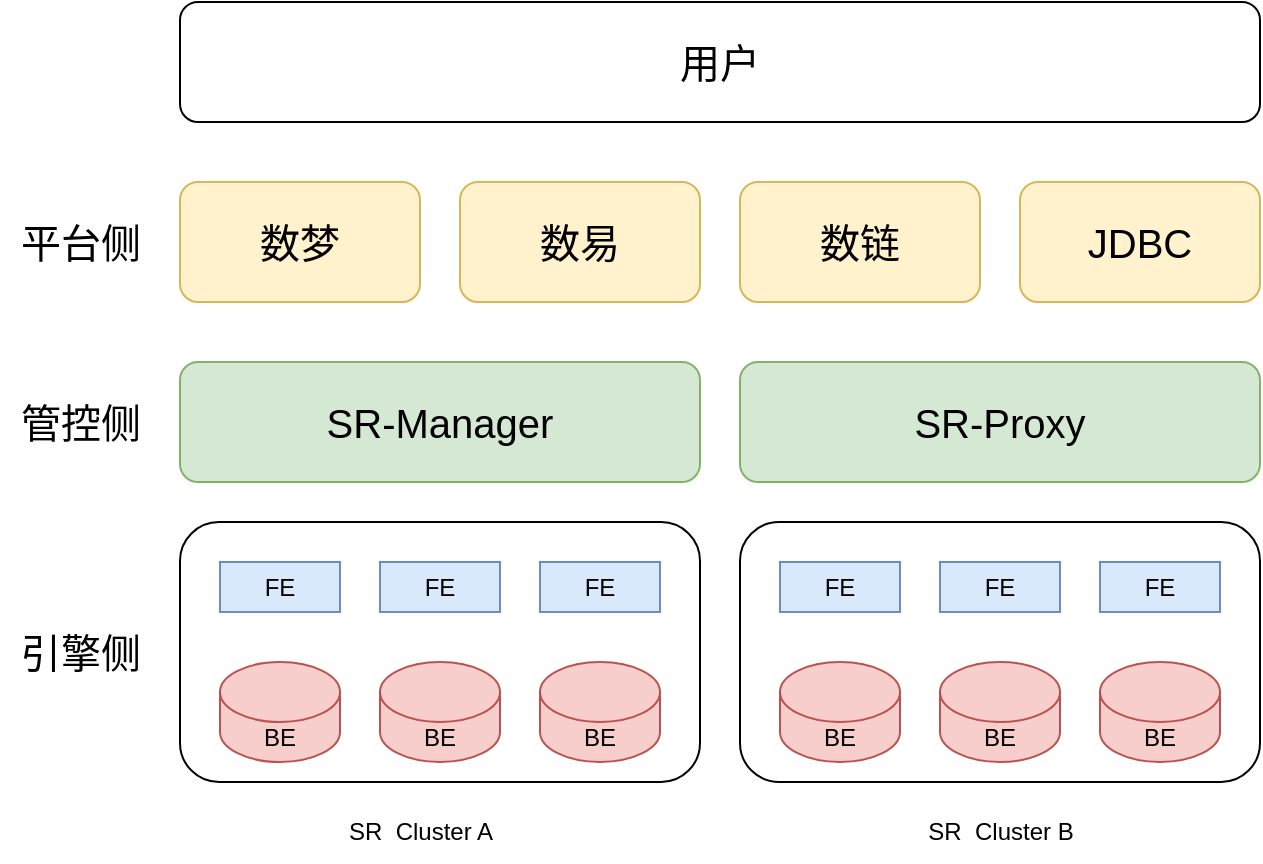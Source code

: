 <mxfile version="24.5.5" type="github">
  <diagram name="Page-1" id="D_IX4kyP0td2Q5xGJLHQ">
    <mxGraphModel dx="954" dy="606" grid="1" gridSize="10" guides="1" tooltips="1" connect="1" arrows="1" fold="1" page="1" pageScale="1" pageWidth="850" pageHeight="1100" math="0" shadow="0">
      <root>
        <mxCell id="0" />
        <mxCell id="1" parent="0" />
        <mxCell id="GKdCBrLc1cDLdygv-HJY-2" value="&lt;font style=&quot;font-size: 20px;&quot;&gt;用户&lt;/font&gt;" style="rounded=1;whiteSpace=wrap;html=1;" vertex="1" parent="1">
          <mxGeometry x="190" y="160" width="540" height="60" as="geometry" />
        </mxCell>
        <mxCell id="GKdCBrLc1cDLdygv-HJY-3" value="&lt;font style=&quot;font-size: 20px;&quot;&gt;数梦&lt;/font&gt;" style="rounded=1;whiteSpace=wrap;html=1;fillColor=#fff2cc;strokeColor=#d6b656;" vertex="1" parent="1">
          <mxGeometry x="190" y="250" width="120" height="60" as="geometry" />
        </mxCell>
        <mxCell id="GKdCBrLc1cDLdygv-HJY-4" value="&lt;font style=&quot;font-size: 20px;&quot;&gt;数易&lt;/font&gt;" style="rounded=1;whiteSpace=wrap;html=1;fillColor=#fff2cc;strokeColor=#d6b656;" vertex="1" parent="1">
          <mxGeometry x="330" y="250" width="120" height="60" as="geometry" />
        </mxCell>
        <mxCell id="GKdCBrLc1cDLdygv-HJY-5" value="&lt;font style=&quot;font-size: 20px;&quot;&gt;数链&lt;/font&gt;" style="rounded=1;whiteSpace=wrap;html=1;fillColor=#fff2cc;strokeColor=#d6b656;" vertex="1" parent="1">
          <mxGeometry x="470" y="250" width="120" height="60" as="geometry" />
        </mxCell>
        <mxCell id="GKdCBrLc1cDLdygv-HJY-6" value="&lt;font style=&quot;font-size: 20px;&quot;&gt;JDBC&lt;/font&gt;" style="rounded=1;whiteSpace=wrap;html=1;fillColor=#fff2cc;strokeColor=#d6b656;" vertex="1" parent="1">
          <mxGeometry x="610" y="250" width="120" height="60" as="geometry" />
        </mxCell>
        <mxCell id="GKdCBrLc1cDLdygv-HJY-8" value="&lt;font style=&quot;font-size: 20px;&quot;&gt;SR-Manager&lt;/font&gt;" style="rounded=1;whiteSpace=wrap;html=1;fillColor=#d5e8d4;strokeColor=#82b366;" vertex="1" parent="1">
          <mxGeometry x="190" y="340" width="260" height="60" as="geometry" />
        </mxCell>
        <mxCell id="GKdCBrLc1cDLdygv-HJY-9" value="&lt;font style=&quot;font-size: 20px;&quot;&gt;SR-Proxy&lt;/font&gt;" style="rounded=1;whiteSpace=wrap;html=1;fillColor=#d5e8d4;strokeColor=#82b366;" vertex="1" parent="1">
          <mxGeometry x="470" y="340" width="260" height="60" as="geometry" />
        </mxCell>
        <mxCell id="GKdCBrLc1cDLdygv-HJY-11" value="" style="rounded=1;whiteSpace=wrap;html=1;" vertex="1" parent="1">
          <mxGeometry x="190" y="420" width="260" height="130" as="geometry" />
        </mxCell>
        <mxCell id="GKdCBrLc1cDLdygv-HJY-12" value="" style="rounded=1;whiteSpace=wrap;html=1;" vertex="1" parent="1">
          <mxGeometry x="470" y="420" width="260" height="130" as="geometry" />
        </mxCell>
        <mxCell id="GKdCBrLc1cDLdygv-HJY-13" value="FE" style="rounded=0;whiteSpace=wrap;html=1;fillColor=#dae8fc;strokeColor=#6c8ebf;" vertex="1" parent="1">
          <mxGeometry x="210" y="440" width="60" height="25" as="geometry" />
        </mxCell>
        <mxCell id="GKdCBrLc1cDLdygv-HJY-14" value="SR&amp;nbsp; Cluster A" style="text;html=1;align=center;verticalAlign=middle;resizable=0;points=[];autosize=1;strokeColor=none;fillColor=none;" vertex="1" parent="1">
          <mxGeometry x="260" y="560" width="100" height="30" as="geometry" />
        </mxCell>
        <mxCell id="GKdCBrLc1cDLdygv-HJY-15" value="SR&amp;nbsp; Cluster B" style="text;html=1;align=center;verticalAlign=middle;resizable=0;points=[];autosize=1;strokeColor=none;fillColor=none;" vertex="1" parent="1">
          <mxGeometry x="550" y="560" width="100" height="30" as="geometry" />
        </mxCell>
        <mxCell id="GKdCBrLc1cDLdygv-HJY-16" value="FE" style="rounded=0;whiteSpace=wrap;html=1;fillColor=#dae8fc;strokeColor=#6c8ebf;" vertex="1" parent="1">
          <mxGeometry x="290" y="440" width="60" height="25" as="geometry" />
        </mxCell>
        <mxCell id="GKdCBrLc1cDLdygv-HJY-17" value="FE" style="rounded=0;whiteSpace=wrap;html=1;fillColor=#dae8fc;strokeColor=#6c8ebf;" vertex="1" parent="1">
          <mxGeometry x="370" y="440" width="60" height="25" as="geometry" />
        </mxCell>
        <mxCell id="GKdCBrLc1cDLdygv-HJY-21" value="BE" style="shape=cylinder3;whiteSpace=wrap;html=1;boundedLbl=1;backgroundOutline=1;size=15;fillColor=#f8cecc;strokeColor=#b85450;" vertex="1" parent="1">
          <mxGeometry x="210" y="490" width="60" height="50" as="geometry" />
        </mxCell>
        <mxCell id="GKdCBrLc1cDLdygv-HJY-22" value="BE" style="shape=cylinder3;whiteSpace=wrap;html=1;boundedLbl=1;backgroundOutline=1;size=15;fillColor=#f8cecc;strokeColor=#b85450;" vertex="1" parent="1">
          <mxGeometry x="290" y="490" width="60" height="50" as="geometry" />
        </mxCell>
        <mxCell id="GKdCBrLc1cDLdygv-HJY-23" value="BE" style="shape=cylinder3;whiteSpace=wrap;html=1;boundedLbl=1;backgroundOutline=1;size=15;fillColor=#f8cecc;strokeColor=#b85450;" vertex="1" parent="1">
          <mxGeometry x="370" y="490" width="60" height="50" as="geometry" />
        </mxCell>
        <mxCell id="GKdCBrLc1cDLdygv-HJY-24" value="FE" style="rounded=0;whiteSpace=wrap;html=1;fillColor=#dae8fc;strokeColor=#6c8ebf;" vertex="1" parent="1">
          <mxGeometry x="490" y="440" width="60" height="25" as="geometry" />
        </mxCell>
        <mxCell id="GKdCBrLc1cDLdygv-HJY-25" value="FE" style="rounded=0;whiteSpace=wrap;html=1;fillColor=#dae8fc;strokeColor=#6c8ebf;" vertex="1" parent="1">
          <mxGeometry x="570" y="440" width="60" height="25" as="geometry" />
        </mxCell>
        <mxCell id="GKdCBrLc1cDLdygv-HJY-26" value="FE" style="rounded=0;whiteSpace=wrap;html=1;fillColor=#dae8fc;strokeColor=#6c8ebf;" vertex="1" parent="1">
          <mxGeometry x="650" y="440" width="60" height="25" as="geometry" />
        </mxCell>
        <mxCell id="GKdCBrLc1cDLdygv-HJY-27" value="BE" style="shape=cylinder3;whiteSpace=wrap;html=1;boundedLbl=1;backgroundOutline=1;size=15;fillColor=#f8cecc;strokeColor=#b85450;" vertex="1" parent="1">
          <mxGeometry x="490" y="490" width="60" height="50" as="geometry" />
        </mxCell>
        <mxCell id="GKdCBrLc1cDLdygv-HJY-28" value="BE" style="shape=cylinder3;whiteSpace=wrap;html=1;boundedLbl=1;backgroundOutline=1;size=15;fillColor=#f8cecc;strokeColor=#b85450;" vertex="1" parent="1">
          <mxGeometry x="570" y="490" width="60" height="50" as="geometry" />
        </mxCell>
        <mxCell id="GKdCBrLc1cDLdygv-HJY-29" value="BE" style="shape=cylinder3;whiteSpace=wrap;html=1;boundedLbl=1;backgroundOutline=1;size=15;fillColor=#f8cecc;strokeColor=#b85450;" vertex="1" parent="1">
          <mxGeometry x="650" y="490" width="60" height="50" as="geometry" />
        </mxCell>
        <mxCell id="GKdCBrLc1cDLdygv-HJY-30" value="&lt;font style=&quot;font-size: 20px;&quot;&gt;平台侧&lt;/font&gt;" style="text;html=1;align=center;verticalAlign=middle;resizable=0;points=[];autosize=1;strokeColor=none;fillColor=none;" vertex="1" parent="1">
          <mxGeometry x="100" y="260" width="80" height="40" as="geometry" />
        </mxCell>
        <mxCell id="GKdCBrLc1cDLdygv-HJY-31" value="&lt;span style=&quot;font-size: 20px;&quot;&gt;管控侧&lt;/span&gt;" style="text;html=1;align=center;verticalAlign=middle;resizable=0;points=[];autosize=1;strokeColor=none;fillColor=none;" vertex="1" parent="1">
          <mxGeometry x="100" y="350" width="80" height="40" as="geometry" />
        </mxCell>
        <mxCell id="GKdCBrLc1cDLdygv-HJY-32" value="&lt;font style=&quot;font-size: 20px;&quot;&gt;引擎侧&lt;/font&gt;" style="text;html=1;align=center;verticalAlign=middle;resizable=0;points=[];autosize=1;strokeColor=none;fillColor=none;" vertex="1" parent="1">
          <mxGeometry x="100" y="465" width="80" height="40" as="geometry" />
        </mxCell>
      </root>
    </mxGraphModel>
  </diagram>
</mxfile>
